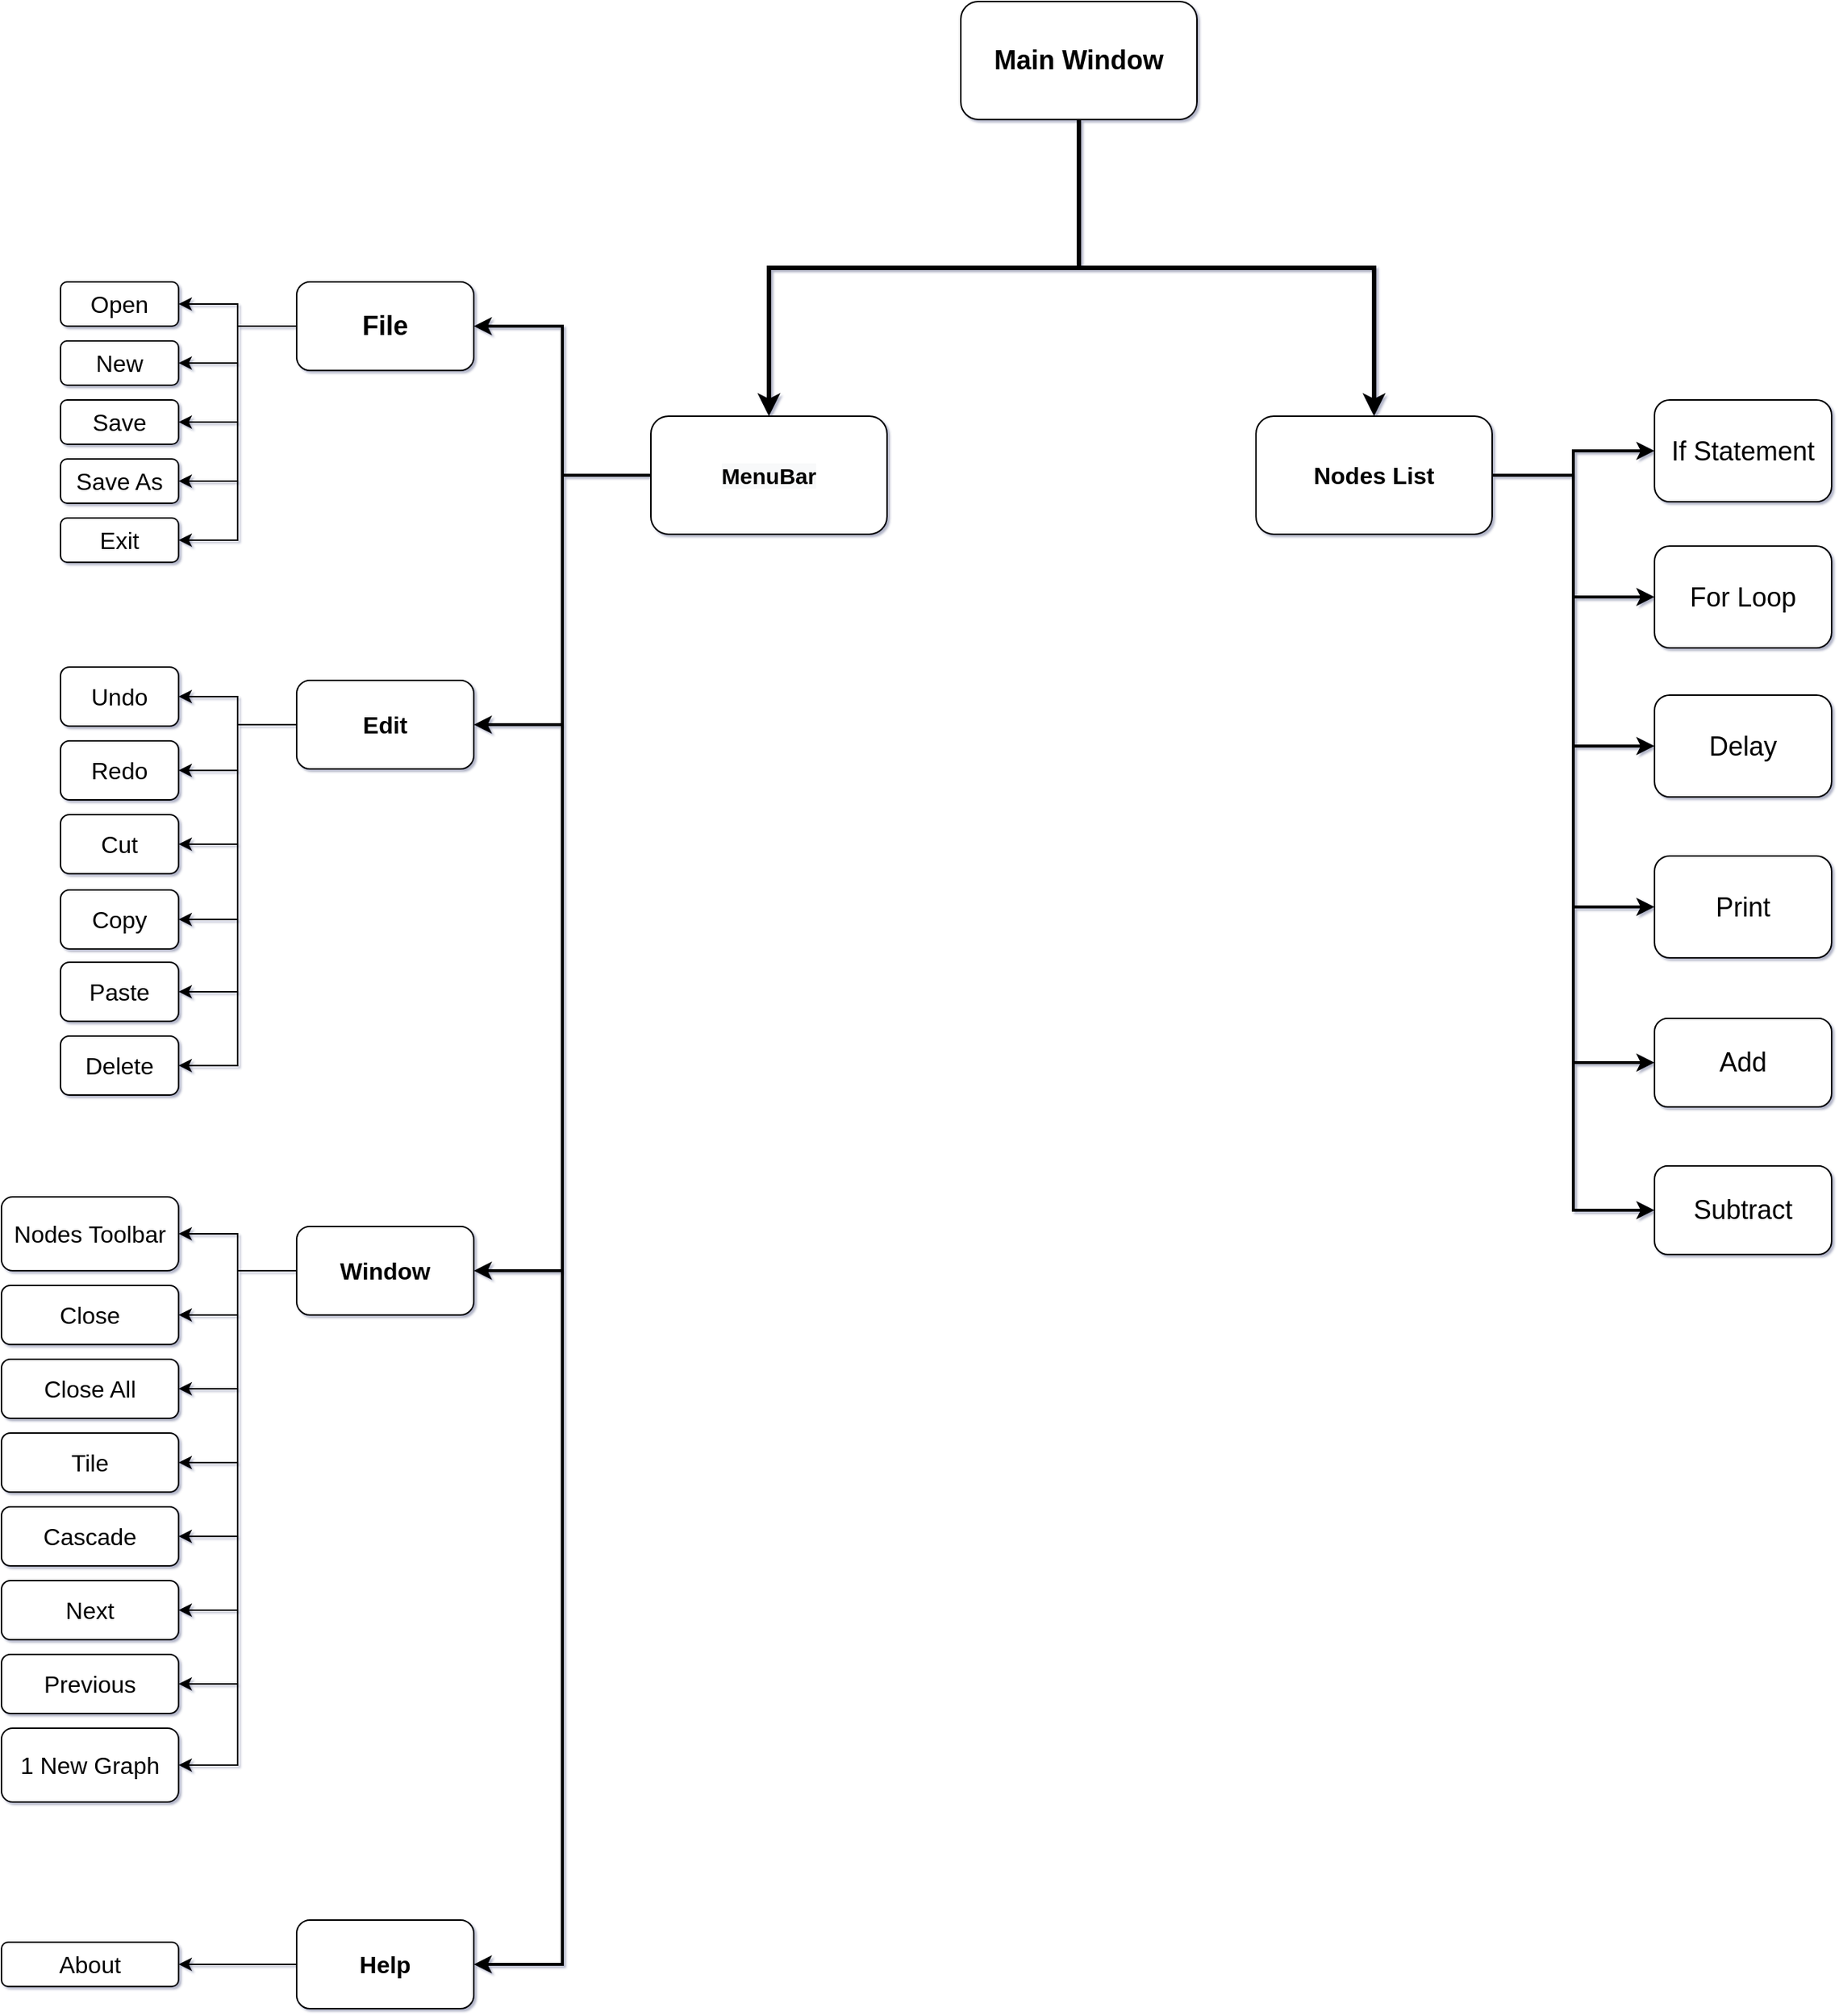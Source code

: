 <mxfile version="16.1.0" type="github" pages="2">
  <diagram id="OTIUBwCb6A3McnjxUs8Z" name="Page-1">
    <mxGraphModel dx="1497" dy="1202" grid="1" gridSize="10" guides="1" tooltips="1" connect="1" arrows="1" fold="1" page="0" pageScale="1" pageWidth="850" pageHeight="1100" background="#FFFFFF" math="0" shadow="1">
      <root>
        <mxCell id="0" />
        <mxCell id="1" parent="0" />
        <mxCell id="x5CwT21RzIThQymT5P6v-1" style="rounded=0;orthogonalLoop=1;jettySize=auto;html=1;fontSize=16;fontColor=default;endArrow=classic;endFill=1;edgeStyle=elbowEdgeStyle;" parent="1" source="a2mpIvTHJC9C5N37dpUy-2" target="a2mpIvTHJC9C5N37dpUy-7" edge="1">
          <mxGeometry relative="1" as="geometry" />
        </mxCell>
        <mxCell id="x5CwT21RzIThQymT5P6v-3" style="rounded=0;orthogonalLoop=1;jettySize=auto;html=1;fontSize=16;fontColor=default;endArrow=classic;endFill=1;edgeStyle=elbowEdgeStyle;" parent="1" source="a2mpIvTHJC9C5N37dpUy-2" target="a2mpIvTHJC9C5N37dpUy-8" edge="1">
          <mxGeometry relative="1" as="geometry" />
        </mxCell>
        <mxCell id="x5CwT21RzIThQymT5P6v-4" style="rounded=0;orthogonalLoop=1;jettySize=auto;html=1;fontSize=16;fontColor=default;endArrow=classic;endFill=1;edgeStyle=elbowEdgeStyle;" parent="1" source="a2mpIvTHJC9C5N37dpUy-2" target="a2mpIvTHJC9C5N37dpUy-6" edge="1">
          <mxGeometry relative="1" as="geometry" />
        </mxCell>
        <mxCell id="x5CwT21RzIThQymT5P6v-5" style="rounded=0;orthogonalLoop=1;jettySize=auto;html=1;fontSize=16;fontColor=default;endArrow=classic;endFill=1;edgeStyle=elbowEdgeStyle;" parent="1" source="a2mpIvTHJC9C5N37dpUy-2" target="a2mpIvTHJC9C5N37dpUy-5" edge="1">
          <mxGeometry relative="1" as="geometry" />
        </mxCell>
        <mxCell id="a2mpIvTHJC9C5N37dpUy-2" value="&lt;b&gt;File&lt;/b&gt;" style="rounded=1;whiteSpace=wrap;html=1;fontFamily=Helvetica;fontSize=18;fontColor=rgb(0, 0, 0);align=center;strokeColor=rgb(0, 0, 0);fillColor=rgb(255, 255, 255);" parent="1" vertex="1">
          <mxGeometry x="560" y="120" width="120" height="60" as="geometry" />
        </mxCell>
        <mxCell id="a2mpIvTHJC9C5N37dpUy-5" value="New" style="rounded=1;whiteSpace=wrap;html=1;fontFamily=Helvetica;fontSize=16;fontColor=rgb(0, 0, 0);align=center;strokeColor=rgb(0, 0, 0);fillColor=rgb(255, 255, 255);" parent="1" vertex="1">
          <mxGeometry x="400" y="160" width="80" height="30" as="geometry" />
        </mxCell>
        <mxCell id="a2mpIvTHJC9C5N37dpUy-6" value="Exit" style="rounded=1;whiteSpace=wrap;html=1;fontFamily=Helvetica;fontSize=16;fontColor=rgb(0, 0, 0);align=center;strokeColor=rgb(0, 0, 0);fillColor=rgb(255, 255, 255);" parent="1" vertex="1">
          <mxGeometry x="400" y="280" width="80" height="30" as="geometry" />
        </mxCell>
        <mxCell id="a2mpIvTHJC9C5N37dpUy-7" value="Open" style="rounded=1;whiteSpace=wrap;html=1;fontFamily=Helvetica;fontSize=16;fontColor=rgb(0, 0, 0);align=center;strokeColor=rgb(0, 0, 0);fillColor=rgb(255, 255, 255);" parent="1" vertex="1">
          <mxGeometry x="400" y="120" width="80" height="30" as="geometry" />
        </mxCell>
        <mxCell id="a2mpIvTHJC9C5N37dpUy-8" value="Save" style="rounded=1;whiteSpace=wrap;html=1;fontFamily=Helvetica;fontSize=16;fontColor=rgb(0, 0, 0);align=center;strokeColor=rgb(0, 0, 0);fillColor=rgb(255, 255, 255);" parent="1" vertex="1">
          <mxGeometry x="400" y="200" width="80" height="30" as="geometry" />
        </mxCell>
        <mxCell id="oAhpnEwe5pMceAlLK7Gj-13" style="rounded=0;orthogonalLoop=1;jettySize=auto;html=1;fontSize=16;fontColor=default;endArrow=classic;endFill=1;strokeWidth=2;edgeStyle=elbowEdgeStyle;" edge="1" parent="1" source="oAhpnEwe5pMceAlLK7Gj-15" target="x5CwT21RzIThQymT5P6v-46">
          <mxGeometry relative="1" as="geometry">
            <mxPoint x="760.0" y="420" as="sourcePoint" />
          </mxGeometry>
        </mxCell>
        <mxCell id="a2mpIvTHJC9C5N37dpUy-17" value="" style="endArrow=classic;html=1;rounded=0;fontStyle=1;fontSize=16;strokeWidth=2;edgeStyle=elbowEdgeStyle;" parent="1" source="oAhpnEwe5pMceAlLK7Gj-15" edge="1" target="a2mpIvTHJC9C5N37dpUy-2">
          <mxGeometry width="50" height="50" relative="1" as="geometry">
            <mxPoint x="760.0" y="420" as="sourcePoint" />
            <mxPoint x="540" y="280" as="targetPoint" />
          </mxGeometry>
        </mxCell>
        <mxCell id="x5CwT21RzIThQymT5P6v-6" value="Save As" style="rounded=1;whiteSpace=wrap;html=1;fontFamily=Helvetica;fontSize=16;fontColor=rgb(0, 0, 0);align=center;strokeColor=rgb(0, 0, 0);fillColor=rgb(255, 255, 255);" parent="1" vertex="1">
          <mxGeometry x="400" y="240" width="80" height="30" as="geometry" />
        </mxCell>
        <mxCell id="x5CwT21RzIThQymT5P6v-13" value="" style="endArrow=classic;html=1;rounded=0;fontSize=16;fontColor=default;endFill=1;edgeStyle=elbowEdgeStyle;" parent="1" target="x5CwT21RzIThQymT5P6v-6" edge="1" source="a2mpIvTHJC9C5N37dpUy-2">
          <mxGeometry width="50" height="50" relative="1" as="geometry">
            <mxPoint x="450" y="290" as="sourcePoint" />
            <mxPoint x="290" y="400" as="targetPoint" />
          </mxGeometry>
        </mxCell>
        <mxCell id="x5CwT21RzIThQymT5P6v-39" style="edgeStyle=elbowEdgeStyle;rounded=0;orthogonalLoop=1;jettySize=auto;html=1;fontSize=16;fontColor=default;endArrow=classic;endFill=1;" parent="1" source="x5CwT21RzIThQymT5P6v-14" target="x5CwT21RzIThQymT5P6v-16" edge="1">
          <mxGeometry relative="1" as="geometry">
            <mxPoint x="585" y="450" as="sourcePoint" />
          </mxGeometry>
        </mxCell>
        <mxCell id="x5CwT21RzIThQymT5P6v-14" value="&lt;b&gt;Edit&lt;/b&gt;" style="rounded=1;whiteSpace=wrap;html=1;fontFamily=Helvetica;fontSize=16;fontColor=rgb(0, 0, 0);align=center;strokeColor=rgb(0, 0, 0);fillColor=rgb(255, 255, 255);" parent="1" vertex="1">
          <mxGeometry x="560" y="390" width="120" height="60" as="geometry" />
        </mxCell>
        <mxCell id="x5CwT21RzIThQymT5P6v-15" value="" style="endArrow=classic;html=1;rounded=0;fontSize=16;fontColor=default;strokeWidth=2;edgeStyle=elbowEdgeStyle;" parent="1" source="oAhpnEwe5pMceAlLK7Gj-15" target="x5CwT21RzIThQymT5P6v-14" edge="1">
          <mxGeometry width="50" height="50" relative="1" as="geometry">
            <mxPoint x="760.0" y="420" as="sourcePoint" />
            <mxPoint x="550" y="500" as="targetPoint" />
          </mxGeometry>
        </mxCell>
        <mxCell id="x5CwT21RzIThQymT5P6v-16" value="Undo" style="rounded=1;whiteSpace=wrap;html=1;fontFamily=Helvetica;fontSize=16;fontColor=rgb(0, 0, 0);align=center;strokeColor=rgb(0, 0, 0);fillColor=rgb(255, 255, 255);shadow=0;" parent="1" vertex="1">
          <mxGeometry x="400" y="381" width="80" height="40" as="geometry" />
        </mxCell>
        <mxCell id="x5CwT21RzIThQymT5P6v-22" value="Delete" style="rounded=1;whiteSpace=wrap;html=1;fontFamily=Helvetica;fontSize=16;fontColor=rgb(0, 0, 0);align=center;strokeColor=rgb(0, 0, 0);fillColor=rgb(255, 255, 255);shadow=0;" parent="1" vertex="1">
          <mxGeometry x="400" y="631" width="80" height="40" as="geometry" />
        </mxCell>
        <mxCell id="x5CwT21RzIThQymT5P6v-23" value="Redo" style="rounded=1;whiteSpace=wrap;html=1;fontFamily=Helvetica;fontSize=16;fontColor=rgb(0, 0, 0);align=center;strokeColor=rgb(0, 0, 0);fillColor=rgb(255, 255, 255);shadow=0;" parent="1" vertex="1">
          <mxGeometry x="400" y="431" width="80" height="40" as="geometry" />
        </mxCell>
        <mxCell id="x5CwT21RzIThQymT5P6v-24" value="Cut" style="rounded=1;whiteSpace=wrap;html=1;fontFamily=Helvetica;fontSize=16;fontColor=rgb(0, 0, 0);align=center;strokeColor=rgb(0, 0, 0);fillColor=rgb(255, 255, 255);shadow=0;" parent="1" vertex="1">
          <mxGeometry x="400" y="481" width="80" height="40" as="geometry" />
        </mxCell>
        <mxCell id="x5CwT21RzIThQymT5P6v-25" value="Copy" style="rounded=1;whiteSpace=wrap;html=1;fontFamily=Helvetica;fontSize=16;fontColor=rgb(0, 0, 0);align=center;strokeColor=rgb(0, 0, 0);fillColor=rgb(255, 255, 255);shadow=0;" parent="1" vertex="1">
          <mxGeometry x="400" y="532" width="80" height="40" as="geometry" />
        </mxCell>
        <mxCell id="x5CwT21RzIThQymT5P6v-26" value="Paste" style="rounded=1;whiteSpace=wrap;html=1;fontFamily=Helvetica;fontSize=16;fontColor=rgb(0, 0, 0);align=center;strokeColor=rgb(0, 0, 0);fillColor=rgb(255, 255, 255);shadow=0;" parent="1" vertex="1">
          <mxGeometry x="400" y="581" width="80" height="40" as="geometry" />
        </mxCell>
        <mxCell id="x5CwT21RzIThQymT5P6v-40" style="edgeStyle=elbowEdgeStyle;rounded=0;orthogonalLoop=1;jettySize=auto;html=1;fontSize=16;fontColor=default;endArrow=classic;endFill=1;fontStyle=1" parent="1" target="x5CwT21RzIThQymT5P6v-23" edge="1" source="x5CwT21RzIThQymT5P6v-14">
          <mxGeometry relative="1" as="geometry">
            <mxPoint x="575" y="490" as="sourcePoint" />
            <mxPoint x="495" y="430.0" as="targetPoint" />
          </mxGeometry>
        </mxCell>
        <mxCell id="x5CwT21RzIThQymT5P6v-41" style="edgeStyle=elbowEdgeStyle;rounded=0;orthogonalLoop=1;jettySize=auto;html=1;fontSize=16;fontColor=default;endArrow=classic;endFill=1;fontStyle=1" parent="1" target="x5CwT21RzIThQymT5P6v-24" edge="1" source="x5CwT21RzIThQymT5P6v-14">
          <mxGeometry relative="1" as="geometry">
            <mxPoint x="575" y="490" as="sourcePoint" />
            <mxPoint x="480" y="519.47" as="targetPoint" />
          </mxGeometry>
        </mxCell>
        <mxCell id="x5CwT21RzIThQymT5P6v-42" style="edgeStyle=elbowEdgeStyle;rounded=0;orthogonalLoop=1;jettySize=auto;html=1;fontSize=16;fontColor=default;endArrow=classic;endFill=1;fontStyle=1" parent="1" target="x5CwT21RzIThQymT5P6v-25" edge="1" source="x5CwT21RzIThQymT5P6v-14">
          <mxGeometry relative="1" as="geometry">
            <mxPoint x="575" y="490" as="sourcePoint" />
            <mxPoint x="515" y="450.0" as="targetPoint" />
          </mxGeometry>
        </mxCell>
        <mxCell id="x5CwT21RzIThQymT5P6v-43" style="edgeStyle=elbowEdgeStyle;rounded=0;orthogonalLoop=1;jettySize=auto;html=1;fontSize=16;fontColor=default;endArrow=classic;endFill=1;fontStyle=1" parent="1" target="x5CwT21RzIThQymT5P6v-26" edge="1" source="x5CwT21RzIThQymT5P6v-14">
          <mxGeometry relative="1" as="geometry">
            <mxPoint x="575" y="490" as="sourcePoint" />
            <mxPoint x="525" y="600" as="targetPoint" />
          </mxGeometry>
        </mxCell>
        <mxCell id="x5CwT21RzIThQymT5P6v-44" style="edgeStyle=elbowEdgeStyle;rounded=0;orthogonalLoop=1;jettySize=auto;html=1;fontSize=16;fontColor=default;endArrow=classic;endFill=1;fontStyle=1" parent="1" target="x5CwT21RzIThQymT5P6v-22" edge="1" source="x5CwT21RzIThQymT5P6v-14">
          <mxGeometry relative="1" as="geometry">
            <mxPoint x="575" y="490" as="sourcePoint" />
            <mxPoint x="535" y="470.0" as="targetPoint" />
          </mxGeometry>
        </mxCell>
        <mxCell id="x5CwT21RzIThQymT5P6v-46" value="&lt;b&gt;Window&lt;/b&gt;" style="rounded=1;whiteSpace=wrap;html=1;fontFamily=Helvetica;fontSize=16;fontColor=rgb(0, 0, 0);align=center;strokeColor=rgb(0, 0, 0);fillColor=rgb(255, 255, 255);" parent="1" vertex="1">
          <mxGeometry x="560" y="760" width="120" height="60" as="geometry" />
        </mxCell>
        <mxCell id="oAhpnEwe5pMceAlLK7Gj-25" style="edgeStyle=elbowEdgeStyle;rounded=0;orthogonalLoop=1;jettySize=auto;html=1;fontSize=16;fontColor=default;endArrow=none;endFill=0;strokeWidth=1;startArrow=classic;startFill=1;" edge="1" parent="1" source="x5CwT21RzIThQymT5P6v-92" target="x5CwT21RzIThQymT5P6v-46">
          <mxGeometry relative="1" as="geometry" />
        </mxCell>
        <mxCell id="x5CwT21RzIThQymT5P6v-92" value="Cascade" style="rounded=1;whiteSpace=wrap;html=1;fontFamily=Helvetica;fontSize=16;fontColor=rgb(0, 0, 0);align=center;strokeColor=rgb(0, 0, 0);fillColor=rgb(255, 255, 255);" parent="1" vertex="1">
          <mxGeometry x="360" y="950" width="120" height="40" as="geometry" />
        </mxCell>
        <mxCell id="oAhpnEwe5pMceAlLK7Gj-24" style="edgeStyle=elbowEdgeStyle;rounded=0;orthogonalLoop=1;jettySize=auto;html=1;fontSize=16;fontColor=default;endArrow=none;endFill=0;strokeWidth=1;startArrow=classic;startFill=1;" edge="1" parent="1" source="x5CwT21RzIThQymT5P6v-93" target="x5CwT21RzIThQymT5P6v-46">
          <mxGeometry relative="1" as="geometry" />
        </mxCell>
        <mxCell id="x5CwT21RzIThQymT5P6v-93" value="Tile" style="rounded=1;whiteSpace=wrap;html=1;fontFamily=Helvetica;fontSize=16;fontColor=rgb(0, 0, 0);align=center;strokeColor=rgb(0, 0, 0);fillColor=rgb(255, 255, 255);" parent="1" vertex="1">
          <mxGeometry x="360" y="900" width="120" height="40" as="geometry" />
        </mxCell>
        <mxCell id="oAhpnEwe5pMceAlLK7Gj-23" style="edgeStyle=elbowEdgeStyle;rounded=0;orthogonalLoop=1;jettySize=auto;html=1;fontSize=16;fontColor=default;endArrow=none;endFill=0;strokeWidth=1;startArrow=classic;startFill=1;" edge="1" parent="1" source="x5CwT21RzIThQymT5P6v-94" target="x5CwT21RzIThQymT5P6v-46">
          <mxGeometry relative="1" as="geometry" />
        </mxCell>
        <mxCell id="x5CwT21RzIThQymT5P6v-94" value="Close All" style="rounded=1;whiteSpace=wrap;html=1;fontFamily=Helvetica;fontSize=16;fontColor=rgb(0, 0, 0);align=center;strokeColor=rgb(0, 0, 0);fillColor=rgb(255, 255, 255);" parent="1" vertex="1">
          <mxGeometry x="360" y="850" width="120" height="40" as="geometry" />
        </mxCell>
        <mxCell id="oAhpnEwe5pMceAlLK7Gj-21" style="edgeStyle=elbowEdgeStyle;rounded=0;orthogonalLoop=1;jettySize=auto;html=1;fontSize=16;fontColor=default;endArrow=none;endFill=0;strokeWidth=1;startArrow=classic;startFill=1;" edge="1" parent="1" source="x5CwT21RzIThQymT5P6v-95" target="x5CwT21RzIThQymT5P6v-46">
          <mxGeometry relative="1" as="geometry" />
        </mxCell>
        <mxCell id="x5CwT21RzIThQymT5P6v-95" value="Nodes Toolbar" style="rounded=1;whiteSpace=wrap;html=1;fontFamily=Helvetica;fontSize=16;fontColor=rgb(0, 0, 0);align=center;strokeColor=rgb(0, 0, 0);fillColor=rgb(255, 255, 255);" parent="1" vertex="1">
          <mxGeometry x="360" y="740" width="120" height="50" as="geometry" />
        </mxCell>
        <mxCell id="oAhpnEwe5pMceAlLK7Gj-22" style="edgeStyle=elbowEdgeStyle;rounded=0;orthogonalLoop=1;jettySize=auto;html=1;fontSize=16;fontColor=default;endArrow=none;endFill=0;strokeWidth=1;startArrow=classic;startFill=1;" edge="1" parent="1" source="x5CwT21RzIThQymT5P6v-98" target="x5CwT21RzIThQymT5P6v-46">
          <mxGeometry relative="1" as="geometry" />
        </mxCell>
        <mxCell id="x5CwT21RzIThQymT5P6v-98" value="Close" style="rounded=1;whiteSpace=wrap;html=1;fontFamily=Helvetica;fontSize=16;fontColor=rgb(0, 0, 0);align=center;strokeColor=rgb(0, 0, 0);fillColor=rgb(255, 255, 255);" parent="1" vertex="1">
          <mxGeometry x="360" y="800" width="120" height="40" as="geometry" />
        </mxCell>
        <mxCell id="oAhpnEwe5pMceAlLK7Gj-26" style="edgeStyle=elbowEdgeStyle;rounded=0;orthogonalLoop=1;jettySize=auto;html=1;fontSize=16;fontColor=default;endArrow=none;endFill=0;strokeWidth=1;startArrow=classic;startFill=1;" edge="1" parent="1" source="x5CwT21RzIThQymT5P6v-99" target="x5CwT21RzIThQymT5P6v-46">
          <mxGeometry relative="1" as="geometry" />
        </mxCell>
        <mxCell id="x5CwT21RzIThQymT5P6v-99" value="Next" style="rounded=1;whiteSpace=wrap;html=1;fontFamily=Helvetica;fontSize=16;fontColor=rgb(0, 0, 0);align=center;strokeColor=rgb(0, 0, 0);fillColor=rgb(255, 255, 255);" parent="1" vertex="1">
          <mxGeometry x="360" y="1000" width="120" height="40" as="geometry" />
        </mxCell>
        <mxCell id="oAhpnEwe5pMceAlLK7Gj-27" style="edgeStyle=elbowEdgeStyle;rounded=0;orthogonalLoop=1;jettySize=auto;html=1;fontSize=16;fontColor=default;endArrow=none;endFill=0;strokeWidth=1;startArrow=classic;startFill=1;" edge="1" parent="1" source="x5CwT21RzIThQymT5P6v-100" target="x5CwT21RzIThQymT5P6v-46">
          <mxGeometry relative="1" as="geometry" />
        </mxCell>
        <mxCell id="x5CwT21RzIThQymT5P6v-100" value="Previous" style="rounded=1;whiteSpace=wrap;html=1;fontFamily=Helvetica;fontSize=16;fontColor=rgb(0, 0, 0);align=center;strokeColor=rgb(0, 0, 0);fillColor=rgb(255, 255, 255);" parent="1" vertex="1">
          <mxGeometry x="360" y="1050" width="120" height="40" as="geometry" />
        </mxCell>
        <mxCell id="oAhpnEwe5pMceAlLK7Gj-28" style="edgeStyle=elbowEdgeStyle;rounded=0;orthogonalLoop=1;jettySize=auto;html=1;fontSize=16;fontColor=default;endArrow=none;endFill=0;strokeWidth=1;startArrow=classic;startFill=1;" edge="1" parent="1" source="x5CwT21RzIThQymT5P6v-101" target="x5CwT21RzIThQymT5P6v-46">
          <mxGeometry relative="1" as="geometry" />
        </mxCell>
        <mxCell id="x5CwT21RzIThQymT5P6v-101" value="1 New Graph" style="rounded=1;whiteSpace=wrap;html=1;fontFamily=Helvetica;fontSize=16;fontColor=rgb(0, 0, 0);align=center;strokeColor=rgb(0, 0, 0);fillColor=rgb(255, 255, 255);" parent="1" vertex="1">
          <mxGeometry x="360" y="1100" width="120" height="50" as="geometry" />
        </mxCell>
        <mxCell id="x5CwT21RzIThQymT5P6v-112" value="&lt;b&gt;Help&lt;/b&gt;" style="rounded=1;whiteSpace=wrap;html=1;fontFamily=Helvetica;fontSize=16;fontColor=rgb(0, 0, 0);align=center;strokeColor=rgb(0, 0, 0);fillColor=rgb(255, 255, 255);" parent="1" vertex="1">
          <mxGeometry x="560" y="1230" width="120" height="60" as="geometry" />
        </mxCell>
        <mxCell id="x5CwT21RzIThQymT5P6v-114" value="About" style="rounded=1;whiteSpace=wrap;html=1;fontFamily=Helvetica;fontSize=16;fontColor=rgb(0, 0, 0);align=center;strokeColor=rgb(0, 0, 0);fillColor=rgb(255, 255, 255);" parent="1" vertex="1">
          <mxGeometry x="360" y="1245" width="120" height="30" as="geometry" />
        </mxCell>
        <mxCell id="x5CwT21RzIThQymT5P6v-119" value="" style="endArrow=classic;html=1;rounded=0;fontSize=16;fontColor=default;endFill=1;strokeWidth=1;" parent="1" source="x5CwT21RzIThQymT5P6v-112" target="x5CwT21RzIThQymT5P6v-114" edge="1">
          <mxGeometry width="50" height="50" relative="1" as="geometry">
            <mxPoint x="765" y="420" as="sourcePoint" />
            <mxPoint x="790" y="370" as="targetPoint" />
          </mxGeometry>
        </mxCell>
        <mxCell id="oAhpnEwe5pMceAlLK7Gj-17" style="edgeStyle=elbowEdgeStyle;rounded=0;orthogonalLoop=1;jettySize=auto;html=1;fontSize=16;fontColor=default;endArrow=classic;endFill=1;strokeWidth=2;" edge="1" parent="1" source="oAhpnEwe5pMceAlLK7Gj-15" target="x5CwT21RzIThQymT5P6v-112">
          <mxGeometry relative="1" as="geometry" />
        </mxCell>
        <mxCell id="oAhpnEwe5pMceAlLK7Gj-15" value="&#xa;&#xa;&lt;span style=&quot;color: rgb(0, 0, 0); font-family: helvetica; font-size: 15px; font-style: normal; font-weight: 700; letter-spacing: normal; text-align: center; text-indent: 0px; text-transform: none; word-spacing: 0px; background-color: rgb(248, 249, 250); display: inline; float: none;&quot;&gt;MenuBar&lt;/span&gt;&#xa;&#xa;" style="rounded=1;whiteSpace=wrap;html=1;labelBackgroundColor=none;fontSize=16;fontColor=default;" vertex="1" parent="1">
          <mxGeometry x="800" y="211" width="160" height="80" as="geometry" />
        </mxCell>
        <mxCell id="Bpu9mZZyhZRTQF3rUGR_-3" style="edgeStyle=elbowEdgeStyle;rounded=0;orthogonalLoop=1;jettySize=auto;html=1;fontSize=16;fontColor=default;startArrow=none;startFill=0;endArrow=classic;endFill=1;strokeWidth=3;elbow=vertical;" edge="1" parent="1" source="Bpu9mZZyhZRTQF3rUGR_-1" target="oAhpnEwe5pMceAlLK7Gj-15">
          <mxGeometry relative="1" as="geometry" />
        </mxCell>
        <mxCell id="9kpwzg-0wgfbsGD5EEFR-2" style="edgeStyle=elbowEdgeStyle;rounded=0;orthogonalLoop=1;jettySize=auto;html=1;fontSize=16;fontColor=default;startArrow=none;startFill=0;endArrow=classic;endFill=1;strokeWidth=3;elbow=vertical;" edge="1" parent="1" source="Bpu9mZZyhZRTQF3rUGR_-1" target="9kpwzg-0wgfbsGD5EEFR-1">
          <mxGeometry relative="1" as="geometry" />
        </mxCell>
        <mxCell id="Bpu9mZZyhZRTQF3rUGR_-1" value="&lt;b&gt;&lt;font style=&quot;font-size: 18px&quot;&gt;Main Window&lt;/font&gt;&lt;/b&gt;" style="rounded=1;whiteSpace=wrap;html=1;labelBackgroundColor=none;fontSize=16;fontColor=default;" vertex="1" parent="1">
          <mxGeometry x="1010" y="-70" width="160" height="80" as="geometry" />
        </mxCell>
        <mxCell id="kjKxTh_WQQsQLE4jgQtr-2" style="edgeStyle=elbowEdgeStyle;rounded=0;orthogonalLoop=1;jettySize=auto;html=1;fontSize=18;fontColor=default;startArrow=none;startFill=0;endArrow=classic;endFill=1;strokeWidth=2;" edge="1" parent="1" source="9kpwzg-0wgfbsGD5EEFR-1" target="kjKxTh_WQQsQLE4jgQtr-3">
          <mxGeometry relative="1" as="geometry">
            <mxPoint x="1530" y="40" as="targetPoint" />
          </mxGeometry>
        </mxCell>
        <mxCell id="kjKxTh_WQQsQLE4jgQtr-9" style="edgeStyle=elbowEdgeStyle;rounded=0;orthogonalLoop=1;jettySize=auto;html=1;fontSize=18;fontColor=default;startArrow=none;startFill=0;endArrow=classic;endFill=1;strokeWidth=2;" edge="1" parent="1" source="9kpwzg-0wgfbsGD5EEFR-1" target="kjKxTh_WQQsQLE4jgQtr-8">
          <mxGeometry relative="1" as="geometry" />
        </mxCell>
        <mxCell id="kjKxTh_WQQsQLE4jgQtr-13" style="edgeStyle=elbowEdgeStyle;rounded=0;orthogonalLoop=1;jettySize=auto;html=1;fontSize=18;fontColor=default;startArrow=none;startFill=0;endArrow=classic;endFill=1;strokeWidth=2;" edge="1" parent="1" source="9kpwzg-0wgfbsGD5EEFR-1" target="kjKxTh_WQQsQLE4jgQtr-12">
          <mxGeometry relative="1" as="geometry" />
        </mxCell>
        <mxCell id="kjKxTh_WQQsQLE4jgQtr-15" style="edgeStyle=elbowEdgeStyle;rounded=0;orthogonalLoop=1;jettySize=auto;html=1;fontSize=18;fontColor=default;startArrow=none;startFill=0;endArrow=classic;endFill=1;strokeWidth=2;" edge="1" parent="1" source="9kpwzg-0wgfbsGD5EEFR-1" target="kjKxTh_WQQsQLE4jgQtr-14">
          <mxGeometry relative="1" as="geometry" />
        </mxCell>
        <mxCell id="kjKxTh_WQQsQLE4jgQtr-17" style="edgeStyle=elbowEdgeStyle;rounded=0;orthogonalLoop=1;jettySize=auto;html=1;fontSize=18;fontColor=default;startArrow=none;startFill=0;endArrow=classic;endFill=1;strokeWidth=2;" edge="1" parent="1" source="9kpwzg-0wgfbsGD5EEFR-1" target="kjKxTh_WQQsQLE4jgQtr-16">
          <mxGeometry relative="1" as="geometry" />
        </mxCell>
        <mxCell id="9kpwzg-0wgfbsGD5EEFR-1" value="&lt;b&gt;Nodes List&lt;/b&gt;" style="rounded=1;whiteSpace=wrap;html=1;labelBackgroundColor=none;fontSize=16;fontColor=default;" vertex="1" parent="1">
          <mxGeometry x="1210" y="211" width="160" height="80" as="geometry" />
        </mxCell>
        <mxCell id="kjKxTh_WQQsQLE4jgQtr-3" value="Add" style="rounded=1;whiteSpace=wrap;html=1;labelBackgroundColor=none;fontSize=18;fontColor=default;" vertex="1" parent="1">
          <mxGeometry x="1480" y="619" width="120" height="60" as="geometry" />
        </mxCell>
        <mxCell id="kjKxTh_WQQsQLE4jgQtr-6" value="If Statement" style="rounded=1;whiteSpace=wrap;html=1;labelBackgroundColor=none;fontSize=18;fontColor=default;" vertex="1" parent="1">
          <mxGeometry x="1480" y="200" width="120" height="69" as="geometry" />
        </mxCell>
        <mxCell id="kjKxTh_WQQsQLE4jgQtr-7" value="" style="edgeStyle=elbowEdgeStyle;rounded=0;orthogonalLoop=1;jettySize=auto;html=1;fontSize=18;fontColor=default;startArrow=none;startFill=0;endArrow=classic;endFill=1;strokeWidth=2;" edge="1" parent="1" source="9kpwzg-0wgfbsGD5EEFR-1" target="kjKxTh_WQQsQLE4jgQtr-6">
          <mxGeometry relative="1" as="geometry" />
        </mxCell>
        <mxCell id="kjKxTh_WQQsQLE4jgQtr-8" value="Subtract" style="rounded=1;whiteSpace=wrap;html=1;labelBackgroundColor=none;fontSize=18;fontColor=default;" vertex="1" parent="1">
          <mxGeometry x="1480" y="719" width="120" height="60" as="geometry" />
        </mxCell>
        <mxCell id="kjKxTh_WQQsQLE4jgQtr-12" value="For Loop" style="rounded=1;whiteSpace=wrap;html=1;labelBackgroundColor=none;fontSize=18;fontColor=default;" vertex="1" parent="1">
          <mxGeometry x="1480" y="299" width="120" height="69" as="geometry" />
        </mxCell>
        <mxCell id="kjKxTh_WQQsQLE4jgQtr-14" value="Delay" style="rounded=1;whiteSpace=wrap;html=1;labelBackgroundColor=none;fontSize=18;fontColor=default;" vertex="1" parent="1">
          <mxGeometry x="1480" y="400" width="120" height="69" as="geometry" />
        </mxCell>
        <mxCell id="kjKxTh_WQQsQLE4jgQtr-16" value="Print" style="rounded=1;whiteSpace=wrap;html=1;labelBackgroundColor=none;fontSize=18;fontColor=default;" vertex="1" parent="1">
          <mxGeometry x="1480" y="509" width="120" height="69" as="geometry" />
        </mxCell>
      </root>
    </mxGraphModel>
  </diagram>
  <diagram id="NRRa1OJvfMoLZbczr9bS" name="Page-2">
    <mxGraphModel dx="1422" dy="762" grid="1" gridSize="10" guides="1" tooltips="1" connect="1" arrows="1" fold="1" page="1" pageScale="1" pageWidth="850" pageHeight="1100" math="0" shadow="0">
      <root>
        <mxCell id="cr6WwEzmyNxOlLuDrxUj-0" />
        <mxCell id="cr6WwEzmyNxOlLuDrxUj-1" parent="cr6WwEzmyNxOlLuDrxUj-0" />
        <mxCell id="x3RRPz1W19CmqDcMI_I4-0" style="edgeStyle=orthogonalEdgeStyle;rounded=0;orthogonalLoop=1;jettySize=auto;html=1;entryX=1;entryY=0.25;entryDx=0;entryDy=0;fontSize=16;" parent="cr6WwEzmyNxOlLuDrxUj-1" source="x3RRPz1W19CmqDcMI_I4-2" target="x3RRPz1W19CmqDcMI_I4-14" edge="1">
          <mxGeometry relative="1" as="geometry">
            <Array as="points">
              <mxPoint x="580" y="755" />
              <mxPoint x="580" y="755" />
            </Array>
          </mxGeometry>
        </mxCell>
        <mxCell id="x3RRPz1W19CmqDcMI_I4-1" style="edgeStyle=orthogonalEdgeStyle;rounded=0;orthogonalLoop=1;jettySize=auto;html=1;entryX=1;entryY=0.75;entryDx=0;entryDy=0;fontSize=16;" parent="cr6WwEzmyNxOlLuDrxUj-1" source="x3RRPz1W19CmqDcMI_I4-2" target="x3RRPz1W19CmqDcMI_I4-6" edge="1">
          <mxGeometry relative="1" as="geometry" />
        </mxCell>
        <mxCell id="x3RRPz1W19CmqDcMI_I4-2" value="PyQt5" style="rounded=0;whiteSpace=wrap;html=1;fontStyle=1;fontSize=26;" parent="cr6WwEzmyNxOlLuDrxUj-1" vertex="1">
          <mxGeometry x="600" y="680" width="170" height="110" as="geometry" />
        </mxCell>
        <mxCell id="x3RRPz1W19CmqDcMI_I4-3" value="&lt;pre style=&quot;background-color: #2b2b2b ; color: #a9b7c6 ; font-family: &amp;#34;jetbrains mono&amp;#34; , monospace ; font-size: 16.5pt&quot;&gt;&lt;br&gt;&lt;/pre&gt;" style="ellipse;whiteSpace=wrap;html=1;" parent="cr6WwEzmyNxOlLuDrxUj-1" vertex="1">
          <mxGeometry x="190" y="650" width="120" height="80" as="geometry" />
        </mxCell>
        <mxCell id="x3RRPz1W19CmqDcMI_I4-4" value="&lt;pre style=&quot;font-family: &amp;quot;jetbrains mono&amp;quot;, monospace; font-size: 16.5pt;&quot;&gt;QIcon&lt;/pre&gt;" style="ellipse;whiteSpace=wrap;html=1;fontColor=default;labelBackgroundColor=none;" parent="cr6WwEzmyNxOlLuDrxUj-1" vertex="1">
          <mxGeometry x="190" y="750" width="120" height="80" as="geometry" />
        </mxCell>
        <mxCell id="x3RRPz1W19CmqDcMI_I4-5" style="edgeStyle=orthogonalEdgeStyle;rounded=0;orthogonalLoop=1;jettySize=auto;html=1;entryX=1;entryY=0.5;entryDx=0;entryDy=0;fontSize=16;" parent="cr6WwEzmyNxOlLuDrxUj-1" source="x3RRPz1W19CmqDcMI_I4-6" target="x3RRPz1W19CmqDcMI_I4-15" edge="1">
          <mxGeometry relative="1" as="geometry" />
        </mxCell>
        <mxCell id="KoLWa-xkf1UNtgTPFEqx-1" style="rounded=0;orthogonalLoop=1;jettySize=auto;html=1;fontSize=16;" parent="cr6WwEzmyNxOlLuDrxUj-1" source="x3RRPz1W19CmqDcMI_I4-6" target="x3RRPz1W19CmqDcMI_I4-4" edge="1">
          <mxGeometry relative="1" as="geometry" />
        </mxCell>
        <mxCell id="x3RRPz1W19CmqDcMI_I4-6" value="&#xa;&#xa;&lt;span style=&quot;color: rgb(0, 0, 0); font-family: helvetica; font-size: 17px; font-style: normal; letter-spacing: normal; text-align: center; text-indent: 0px; text-transform: none; word-spacing: 0px; background-color: rgb(248, 249, 250); display: inline; float: none;&quot;&gt;QtGui&lt;/span&gt;&#xa;&#xa;" style="rounded=0;whiteSpace=wrap;html=1;fontStyle=1;fontSize=17;" parent="cr6WwEzmyNxOlLuDrxUj-1" vertex="1">
          <mxGeometry x="400" y="660" width="120" height="60" as="geometry" />
        </mxCell>
        <mxCell id="x3RRPz1W19CmqDcMI_I4-8" style="edgeStyle=orthogonalEdgeStyle;rounded=0;orthogonalLoop=1;jettySize=auto;html=1;entryX=1;entryY=0.5;entryDx=0;entryDy=0;fontSize=16;" parent="cr6WwEzmyNxOlLuDrxUj-1" source="x3RRPz1W19CmqDcMI_I4-14" target="x3RRPz1W19CmqDcMI_I4-17" edge="1">
          <mxGeometry relative="1" as="geometry" />
        </mxCell>
        <mxCell id="x3RRPz1W19CmqDcMI_I4-9" style="edgeStyle=orthogonalEdgeStyle;rounded=0;orthogonalLoop=1;jettySize=auto;html=1;fontSize=16;entryX=0.994;entryY=0.688;entryDx=0;entryDy=0;entryPerimeter=0;" parent="cr6WwEzmyNxOlLuDrxUj-1" source="x3RRPz1W19CmqDcMI_I4-14" target="x3RRPz1W19CmqDcMI_I4-19" edge="1">
          <mxGeometry relative="1" as="geometry">
            <mxPoint x="450" y="970" as="targetPoint" />
          </mxGeometry>
        </mxCell>
        <mxCell id="x3RRPz1W19CmqDcMI_I4-10" style="edgeStyle=orthogonalEdgeStyle;rounded=0;orthogonalLoop=1;jettySize=auto;html=1;fontSize=16;entryX=1.025;entryY=0.4;entryDx=0;entryDy=0;entryPerimeter=0;" parent="cr6WwEzmyNxOlLuDrxUj-1" source="x3RRPz1W19CmqDcMI_I4-14" target="x3RRPz1W19CmqDcMI_I4-18" edge="1">
          <mxGeometry relative="1" as="geometry">
            <mxPoint x="480" y="1050" as="targetPoint" />
            <Array as="points">
              <mxPoint x="460" y="1042" />
            </Array>
          </mxGeometry>
        </mxCell>
        <mxCell id="x3RRPz1W19CmqDcMI_I4-11" style="edgeStyle=orthogonalEdgeStyle;rounded=0;orthogonalLoop=1;jettySize=auto;html=1;fontSize=16;entryX=1;entryY=0.5;entryDx=0;entryDy=0;" parent="cr6WwEzmyNxOlLuDrxUj-1" source="x3RRPz1W19CmqDcMI_I4-14" target="x3RRPz1W19CmqDcMI_I4-20" edge="1">
          <mxGeometry relative="1" as="geometry">
            <mxPoint x="460" y="1160" as="targetPoint" />
          </mxGeometry>
        </mxCell>
        <mxCell id="x3RRPz1W19CmqDcMI_I4-12" style="edgeStyle=orthogonalEdgeStyle;rounded=0;orthogonalLoop=1;jettySize=auto;html=1;fontSize=16;entryX=1;entryY=0.5;entryDx=0;entryDy=0;" parent="cr6WwEzmyNxOlLuDrxUj-1" source="x3RRPz1W19CmqDcMI_I4-14" target="x3RRPz1W19CmqDcMI_I4-21" edge="1">
          <mxGeometry relative="1" as="geometry">
            <mxPoint x="460" y="1250" as="targetPoint" />
          </mxGeometry>
        </mxCell>
        <mxCell id="x3RRPz1W19CmqDcMI_I4-13" style="edgeStyle=orthogonalEdgeStyle;rounded=0;orthogonalLoop=1;jettySize=auto;html=1;entryX=0;entryY=0.5;entryDx=0;entryDy=0;fontSize=16;" parent="cr6WwEzmyNxOlLuDrxUj-1" source="x3RRPz1W19CmqDcMI_I4-14" target="x3RRPz1W19CmqDcMI_I4-22" edge="1">
          <mxGeometry relative="1" as="geometry">
            <Array as="points">
              <mxPoint x="510" y="850" />
            </Array>
          </mxGeometry>
        </mxCell>
        <mxCell id="x3RRPz1W19CmqDcMI_I4-14" value="&lt;span style=&quot;font-size: 15px;&quot;&gt;QtWidgets&lt;/span&gt;" style="rounded=0;whiteSpace=wrap;html=1;fontStyle=1;fontSize=15;" parent="cr6WwEzmyNxOlLuDrxUj-1" vertex="1">
          <mxGeometry x="400" y="740" width="120" height="60" as="geometry" />
        </mxCell>
        <mxCell id="x3RRPz1W19CmqDcMI_I4-15" value="&lt;pre style=&quot;font-family: &amp;quot;jetbrains mono&amp;quot;, monospace; font-size: 16.5pt;&quot;&gt;QPixmap&lt;/pre&gt;" style="ellipse;whiteSpace=wrap;html=1;fontColor=default;labelBackgroundColor=none;" parent="cr6WwEzmyNxOlLuDrxUj-1" vertex="1">
          <mxGeometry x="190" y="650" width="120" height="80" as="geometry" />
        </mxCell>
        <mxCell id="x3RRPz1W19CmqDcMI_I4-16" value="" style="ellipse;whiteSpace=wrap;html=1;fontSize=16;fontColor=default;labelBackgroundColor=none;" parent="cr6WwEzmyNxOlLuDrxUj-1" vertex="1">
          <mxGeometry x="320" y="810" width="120" height="80" as="geometry" />
        </mxCell>
        <mxCell id="x3RRPz1W19CmqDcMI_I4-17" value="&lt;pre style=&quot;font-family: &amp;quot;jetbrains mono&amp;quot;, monospace; font-size: 16.5pt;&quot;&gt;QWidget&lt;/pre&gt;" style="ellipse;whiteSpace=wrap;html=1;fontSize=16;fontColor=default;labelBackgroundColor=none;" parent="cr6WwEzmyNxOlLuDrxUj-1" vertex="1">
          <mxGeometry x="320" y="810" width="120" height="80" as="geometry" />
        </mxCell>
        <mxCell id="x3RRPz1W19CmqDcMI_I4-18" value="&lt;pre style=&quot;font-family: &amp;quot;jetbrains mono&amp;quot;, monospace; font-size: 16.5pt;&quot;&gt;QAction&lt;/pre&gt;" style="ellipse;whiteSpace=wrap;html=1;fontSize=16;fontColor=default;labelBackgroundColor=none;" parent="cr6WwEzmyNxOlLuDrxUj-1" vertex="1">
          <mxGeometry x="320" y="1010" width="120" height="80" as="geometry" />
        </mxCell>
        <mxCell id="x3RRPz1W19CmqDcMI_I4-19" value="&lt;pre style=&quot;font-family: &amp;quot;jetbrains mono&amp;quot;, monospace; font-size: 16.5pt;&quot;&gt;QMainWindow&lt;/pre&gt;" style="ellipse;whiteSpace=wrap;html=1;fontSize=16;fontColor=default;labelBackgroundColor=none;" parent="cr6WwEzmyNxOlLuDrxUj-1" vertex="1">
          <mxGeometry x="280" y="910" width="160" height="80" as="geometry" />
        </mxCell>
        <mxCell id="x3RRPz1W19CmqDcMI_I4-20" value="&lt;pre style=&quot;font-family: &amp;quot;jetbrains mono&amp;quot;, monospace; font-size: 16.5pt;&quot;&gt;QTabWidget&lt;/pre&gt;" style="ellipse;whiteSpace=wrap;html=1;fontSize=16;fontColor=default;labelBackgroundColor=none;" parent="cr6WwEzmyNxOlLuDrxUj-1" vertex="1">
          <mxGeometry x="290" y="1110" width="150" height="80" as="geometry" />
        </mxCell>
        <mxCell id="x3RRPz1W19CmqDcMI_I4-21" value="&lt;pre style=&quot;font-family: &amp;quot;jetbrains mono&amp;quot;, monospace; font-size: 16.5pt;&quot;&gt;QLabel&lt;/pre&gt;" style="ellipse;whiteSpace=wrap;html=1;fontSize=16;fontColor=default;labelBackgroundColor=none;" parent="cr6WwEzmyNxOlLuDrxUj-1" vertex="1">
          <mxGeometry x="310" y="1210" width="120" height="80" as="geometry" />
        </mxCell>
        <mxCell id="x3RRPz1W19CmqDcMI_I4-22" value="&lt;pre style=&quot;font-family: &amp;quot;jetbrains mono&amp;quot;, monospace; font-size: 16.5pt;&quot;&gt;QPushButton&lt;/pre&gt;" style="ellipse;whiteSpace=wrap;html=1;fontSize=16;fontColor=default;labelBackgroundColor=none;" parent="cr6WwEzmyNxOlLuDrxUj-1" vertex="1">
          <mxGeometry x="550" y="810" width="180" height="80" as="geometry" />
        </mxCell>
        <mxCell id="x3RRPz1W19CmqDcMI_I4-23" value="&lt;pre style=&quot;font-family: &amp;quot;jetbrains mono&amp;quot;, monospace; font-size: 16.5pt;&quot;&gt;QCheckBox&lt;/pre&gt;" style="ellipse;whiteSpace=wrap;html=1;fontSize=16;fontColor=default;labelBackgroundColor=none;" parent="cr6WwEzmyNxOlLuDrxUj-1" vertex="1">
          <mxGeometry x="570" y="920" width="150" height="80" as="geometry" />
        </mxCell>
        <mxCell id="x3RRPz1W19CmqDcMI_I4-24" value="" style="ellipse;whiteSpace=wrap;html=1;fontSize=16;" parent="cr6WwEzmyNxOlLuDrxUj-1" vertex="1">
          <mxGeometry x="600" y="1030" width="120" height="80" as="geometry" />
        </mxCell>
        <mxCell id="KoLWa-xkf1UNtgTPFEqx-0" style="edgeStyle=orthogonalEdgeStyle;rounded=0;orthogonalLoop=1;jettySize=auto;html=1;fontSize=16;" parent="cr6WwEzmyNxOlLuDrxUj-1" source="x3RRPz1W19CmqDcMI_I4-6" target="x3RRPz1W19CmqDcMI_I4-6" edge="1">
          <mxGeometry relative="1" as="geometry" />
        </mxCell>
      </root>
    </mxGraphModel>
  </diagram>
</mxfile>
